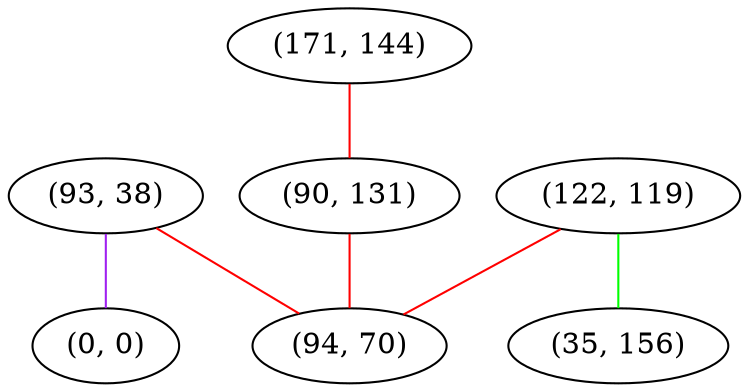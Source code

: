 graph "" {
"(171, 144)";
"(93, 38)";
"(0, 0)";
"(122, 119)";
"(90, 131)";
"(35, 156)";
"(94, 70)";
"(171, 144)" -- "(90, 131)"  [color=red, key=0, weight=1];
"(93, 38)" -- "(0, 0)"  [color=purple, key=0, weight=4];
"(93, 38)" -- "(94, 70)"  [color=red, key=0, weight=1];
"(122, 119)" -- "(35, 156)"  [color=green, key=0, weight=2];
"(122, 119)" -- "(94, 70)"  [color=red, key=0, weight=1];
"(90, 131)" -- "(94, 70)"  [color=red, key=0, weight=1];
}
